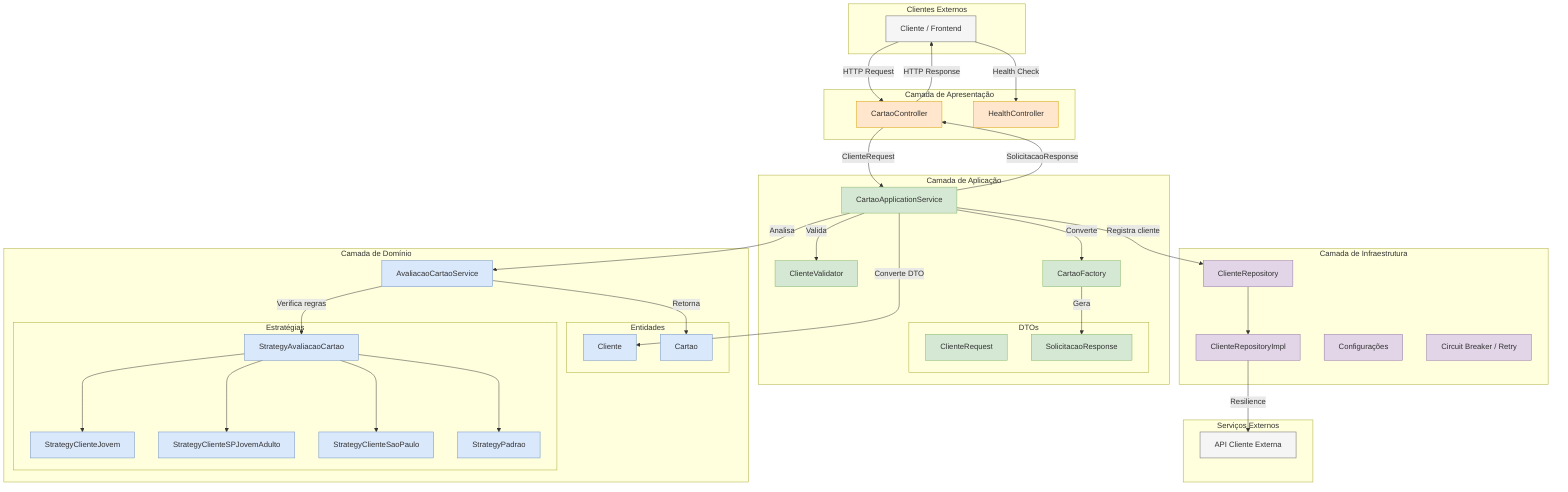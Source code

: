 graph TB
    subgraph "Clientes Externos"
        Client[Cliente / Frontend]
    end

    subgraph "Camada de Apresentação"
        Controller[CartaoController]
        Health[HealthController]
    end

    subgraph "Camada de Aplicação"
        AppService[CartaoApplicationService]
        subgraph "DTOs"
            Req[ClienteRequest]
            Res[SolicitacaoResponse]
        end
        Validator[ClienteValidator]
        Factory[CartaoFactory]
    end

    subgraph "Camada de Domínio"
        DomainService[AvaliacaoCartaoService]
        subgraph "Entidades"
            Cliente[Cliente]
            Cartao[Cartao]
        end
        subgraph "Estratégias"
            Strategy[StrategyAvaliacaoCartao]
            S1[StrategyClienteJovem]
            S2[StrategyClienteSPJovemAdulto]
            S3[StrategyClienteSaoPaulo]
            S4[StrategyPadrao]
        end
    end

    subgraph "Camada de Infraestrutura"
        Repository[ClienteRepository]
        RepoImpl[ClienteRepositoryImpl]
        Config[Configurações]
        Resilience[Circuit Breaker / Retry]
    end

    subgraph "Serviços Externos"
        API[API Cliente Externa]
    end

    %% Fluxo principal
    Client -->|HTTP Request| Controller
    Controller -->|ClienteRequest| AppService
    AppService -->|Valida| Validator
    AppService -->|Converte DTO| Cliente
    AppService -->|Analisa| DomainService
    DomainService -->|Verifica regras| Strategy
    
    %% Estratégias
    Strategy --> S1
    Strategy --> S2
    Strategy --> S3
    Strategy --> S4
    
    %% Avaliação de cartões
    DomainService -->|Retorna| Cartao
    AppService -->|Registra cliente| Repository
    Repository --> RepoImpl
    RepoImpl -->|Resilience| API
    
    %% Resposta
    AppService -->|Converte| Factory
    Factory -->|Gera| Res
    AppService -->|SolicitacaoResponse| Controller
    Controller -->|HTTP Response| Client
    
    %% Health check
    Client -->|Health Check| Health

    %% Estilo
    classDef presentation fill:#ffe6cc,stroke:#d79b00
    classDef application fill:#d5e8d4,stroke:#82b366
    classDef domain fill:#dae8fc,stroke:#6c8ebf
    classDef infrastructure fill:#e1d5e7,stroke:#9673a6
    classDef external fill:#f5f5f5,stroke:#666666
    
    class Controller,Health presentation
    class AppService,Req,Res,Validator,Factory application
    class DomainService,Cliente,Cartao,Strategy,S1,S2,S3,S4 domain
    class Repository,RepoImpl,Config,Resilience infrastructure
    class Client,API external
